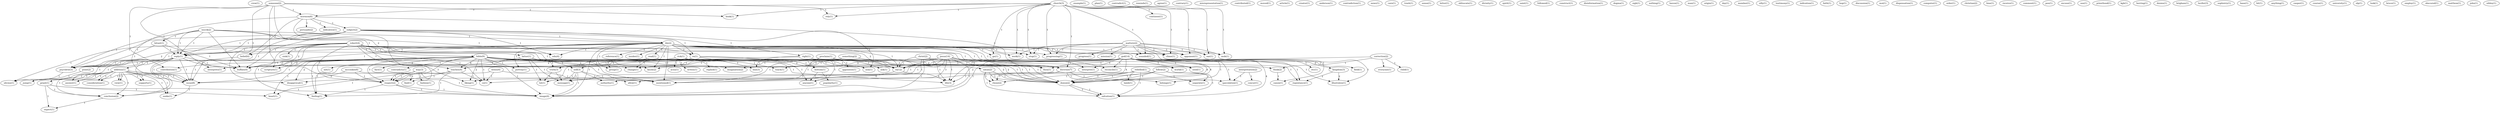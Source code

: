 digraph G {
  crew [ label="crew(1)" ];
  isscck [ label="isscck(2)" ];
  lds [ label="lds(2)" ];
  edu [ label="edu(4)" ];
  re [ label="re(1)" ];
  reply [ label="reply(1)" ];
  bitnet [ label="bitnet(1)" ];
  reply [ label="reply(1)" ];
  psyrobtw [ label="psyrobtw(3)" ];
  buffalo [ label="buffalo(4)" ];
  church [ label="church(3)" ];
  mormon [ label="mormon(6)" ];
  continent [ label="continent(1)" ];
  go [ label="go(1)" ];
  book [ label="book(1)" ];
  rely [ label="rely(1)" ];
  sounded [ label="sounded(1)" ];
  doctrine [ label="doctrine(7)" ];
  clime [ label="clime(1)" ];
  opponent [ label="opponent(1)" ];
  ear [ label="ear(1)" ];
  mob [ label="mob(1)" ];
  work [ label="work(1)" ];
  stop [ label="stop(1)" ];
  progressing [ label="progressing(1)" ];
  example [ label="example(1)" ];
  proclaim [ label="proclaim(1)" ];
  appointee [ label="appointee(1)" ];
  ask [ label="ask(1)" ];
  self [ label="self(3)" ];
  authority [ label="authority(1)" ];
  plan [ label="plan(1)" ];
  contradict [ label="contradict(1)" ];
  reminds [ label="reminds(1)" ];
  agree [ label="agree(1)" ];
  someone [ label="someone(2)" ];
  contribution [ label="contribution(1)" ];
  scripture [ label="scripture(1)" ];
  liking [ label="liking(1)" ];
  disapproval [ label="disapproval(1)" ];
  interprets [ label="interprets(1)" ];
  contrary [ label="contrary(1)" ];
  rebelled [ label="rebelled(1)" ];
  lamb [ label="lamb(1)" ];
  separate [ label="separate(1)" ];
  chose [ label="chose(2)" ];
  doesn [ label="doesn(1)" ];
  doesn [ label="doesn(2)" ];
  salvation [ label="salvation(1)" ];
  misrepresentation [ label="misrepresentation(1)" ];
  contributed [ label="contributed(1)" ];
  follow [ label="follow(2)" ];
  moved [ label="moved(1)" ];
  correction [ label="correction(2)" ];
  everyone [ label="everyone(1)" ];
  child [ label="child(1)" ];
  think [ label="think(2)" ];
  teaches [ label="teaches(4)" ];
  subject [ label="subject(2)" ];
  belief [ label="belief(4)" ];
  persuade [ label="persuade(2)" ];
  indicative [ label="indicative(1)" ];
  issue [ label="issue(8)" ];
  find [ label="find(1)" ];
  article [ label="article(1)" ];
  right [ label="right(1)" ];
  non [ label="non(1)" ];
  creator [ label="creator(1)" ];
  anderson [ label="anderson(1)" ];
  contradiction [ label="contradiction(1)" ];
  something [ label="something(2)" ];
  change [ label="change(1)" ];
  mentioned [ label="mentioned(1)" ];
  bottom [ label="bottom(1)" ];
  anyone [ label="anyone(1)" ];
  truth [ label="truth(3)" ];
  line [ label="line(3)" ];
  news [ label="news(1)" ];
  care [ label="care(1)" ];
  reference [ label="reference(1)" ];
  read [ label="read(1)" ];
  group [ label="group(1)" ];
  insider [ label="insider(1)" ];
  know [ label="know(2)" ];
  interpret [ label="interpret(1)" ];
  portray [ label="portray(1)" ];
  ra [ label="ra(12)" ];
  reconcile [ label="reconcile(1)" ];
  image [ label="image(4)" ];
  trash [ label="trash(1)" ];
  sense [ label="sense(1)" ];
  letter [ label="letter(1)" ];
  obfuscate [ label="obfuscate(1)" ];
  divinity [ label="divinity(1)" ];
  spirit [ label="spirit(1)" ];
  point [ label="point(2)" ];
  jump [ label="jump(1)" ];
  saint [ label="saint(1)" ];
  followed [ label="followed(1)" ];
  construct [ label="construct(1)" ];
  interpretation [ label="interpretation(2)" ];
  speculation [ label="speculation(1)" ];
  concur [ label="concur(1)" ];
  disinformation [ label="disinformation(1)" ];
  dogma [ label="dogma(1)" ];
  address [ label="address(1)" ];
  grant [ label="grant(1)" ];
  answer [ label="answer(1)" ];
  consideration [ label="consideration(1)" ];
  view [ label="view(1)" ];
  conclusion [ label="conclusion(2)" ];
  seeks [ label="seeks(1)" ];
  supports [ label="supports(1)" ];
  popularity [ label="popularity(1)" ];
  sigh [ label="sigh(1)" ];
  nothing [ label="nothing(1)" ];
  heart [ label="heart(1)" ];
  expect [ label="expect(1)" ];
  haven [ label="haven(1)" ];
  man [ label="man(1)" ];
  address [ label="address(1)" ];
  matters [ label="matters(2)" ];
  progress [ label="progress(1)" ];
  canon [ label="canon(1)" ];
  mission [ label="mission(1)" ];
  origin [ label="origin(1)" ];
  day [ label="day(1)" ];
  member [ label="member(1)" ];
  robert [ label="robert(4)" ];
  latter [ label="latter(1)" ];
  bible [ label="bible(9)" ];
  respect [ label="respect(1)" ];
  feeling [ label="feeling(1)" ];
  sink [ label="sink(1)" ];
  thou [ label="thou(1)" ];
  respect [ label="respect(2)" ];
  ubvms [ label="ubvms(1)" ];
  co [ label="co(1)" ];
  life [ label="life(3)" ];
  silly [ label="silly(1)" ];
  testimony [ label="testimony(1)" ];
  indication [ label="indication(1)" ];
  faith [ label="faith(1)" ];
  hop [ label="hop(1)" ];
  way [ label="way(3)" ];
  fashion [ label="fashion(1)" ];
  discussion [ label="discussion(1)" ];
  moi [ label="moi(1)" ];
  dispensation [ label="dispensation(1)" ];
  computer [ label="computer(1)" ];
  order [ label="order(1)" ];
  net [ label="net(1)" ];
  message [ label="message(1)" ];
  lot [ label="lot(1)" ];
  christian [ label="christian(2)" ];
  satan [ label="satan(2)" ];
  imagination [ label="imagination(2)" ];
  fact [ label="fact(1)" ];
  contradicts [ label="contradicts(1)" ];
  teach [ label="teach(1)" ];
  bias [ label="bias(1)" ];
  receive [ label="receive(1)" ];
  belongs [ label="belongs(1)" ];
  comment [ label="comment(1)" ];
  pen [ label="pen(1)" ];
  excuse [ label="excuse(1)" ];
  use [ label="use(1)" ];
  priesthood [ label="priesthood(1)" ];
  god [ label="god(14)" ];
  etc [ label="etc(1)" ];
  kingdom [ label="kingdom(3)" ];
  field [ label="field(1)" ];
  world [ label="world(1)" ];
  repentance [ label="repentance(1)" ];
  seed [ label="seed(1)" ];
  illustrates [ label="illustrates(1)" ];
  allow [ label="allow(1)" ];
  kgb [ label="kgb(1)" ];
  herring [ label="herring(1)" ];
  rick [ label="rick(1)" ];
  replied [ label="replied(1)" ];
  acsu [ label="acsu(1)" ];
  writes [ label="writes(1)" ];
  denies [ label="denies(1)" ];
  christ [ label="christ(2)" ];
  brigham [ label="brigham(1)" ];
  lucifer [ label="lucifer(3)" ];
  sophistry [ label="sophistry(1)" ];
  base [ label="base(1)" ];
  bit [ label="bit(1)" ];
  anything [ label="anything(1)" ];
  casper [ label="casper(1)" ];
  course [ label="course(1)" ];
  mcconkie [ label="mcconkie(6)" ];
  university [ label="university(1)" ];
  elp [ label="elp(1)" ];
  jesus [ label="jesus(14)" ];
  look [ label="look(1)" ];
  bruce [ label="bruce(1)" ];
  weiss [ label="weiss(4)" ];
  employ [ label="employ(1)" ];
  obscured [ label="obscured(1)" ];
  matthew [ label="matthew(1)" ];
  john [ label="john(1)" ];
  nibley [ label="nibley(1)" ];
  isscck -> lds [ label="1" ];
  isscck -> edu [ label="2" ];
  isscck -> re [ label="1" ];
  isscck -> reply [ label="1" ];
  isscck -> bitnet [ label="1" ];
  isscck -> reply [ label="1" ];
  isscck -> psyrobtw [ label="1" ];
  isscck -> buffalo [ label="1" ];
  church -> mormon [ label="1" ];
  church -> continent [ label="1" ];
  church -> go [ label="1" ];
  church -> book [ label="1" ];
  church -> rely [ label="1" ];
  church -> sounded [ label="1" ];
  church -> doctrine [ label="1" ];
  church -> clime [ label="1" ];
  church -> opponent [ label="1" ];
  church -> ear [ label="1" ];
  church -> mob [ label="1" ];
  church -> work [ label="1" ];
  church -> stop [ label="1" ];
  church -> progressing [ label="1" ];
  proclaim -> appointee [ label="1" ];
  proclaim -> ask [ label="1" ];
  proclaim -> self [ label="1" ];
  proclaim -> authority [ label="1" ];
  someone -> mormon [ label="1" ];
  someone -> book [ label="1" ];
  someone -> rely [ label="1" ];
  someone -> contribution [ label="1" ];
  someone -> scripture [ label="1" ];
  someone -> liking [ label="1" ];
  someone -> disapproval [ label="1" ];
  someone -> interprets [ label="1" ];
  rebelled -> lamb [ label="1" ];
  rebelled -> separate [ label="1" ];
  rebelled -> chose [ label="1" ];
  rebelled -> doesn [ label="1" ];
  rebelled -> doesn [ label="1" ];
  rebelled -> salvation [ label="1" ];
  follow -> separate [ label="1" ];
  follow -> chose [ label="1" ];
  follow -> doesn [ label="1" ];
  follow -> doesn [ label="1" ];
  follow -> salvation [ label="1" ];
  correction -> everyone [ label="1" ];
  correction -> child [ label="1" ];
  correction -> think [ label="1" ];
  correction -> teaches [ label="1" ];
  mormon -> subject [ label="1" ];
  mormon -> belief [ label="3" ];
  mormon -> doctrine [ label="3" ];
  mormon -> persuade [ label="1" ];
  mormon -> indicative [ label="1" ];
  mormon -> issue [ label="1" ];
  mormon -> find [ label="1" ];
  subject -> right [ label="1" ];
  subject -> lds [ label="1" ];
  subject -> edu [ label="1" ];
  subject -> re [ label="1" ];
  subject -> reply [ label="1" ];
  subject -> reply [ label="1" ];
  subject -> non [ label="1" ];
  subject -> psyrobtw [ label="1" ];
  subject -> buffalo [ label="1" ];
  subject -> issue [ label="1" ];
  something -> change [ label="1" ];
  something -> teaches [ label="1" ];
  something -> doesn [ label="1" ];
  something -> doesn [ label="1" ];
  something -> mentioned [ label="1" ];
  right -> bottom [ label="1" ];
  right -> anyone [ label="1" ];
  right -> non [ label="1" ];
  right -> truth [ label="1" ];
  right -> line [ label="1" ];
  lds -> go [ label="1" ];
  lds -> edu [ label="1" ];
  lds -> belief [ label="1" ];
  lds -> re [ label="1" ];
  lds -> reference [ label="1" ];
  lds -> reply [ label="1" ];
  lds -> read [ label="1" ];
  lds -> group [ label="1" ];
  lds -> sounded [ label="1" ];
  lds -> doctrine [ label="1" ];
  lds -> insider [ label="1" ];
  lds -> clime [ label="1" ];
  lds -> reply [ label="1" ];
  lds -> psyrobtw [ label="1" ];
  lds -> opponent [ label="1" ];
  lds -> know [ label="1" ];
  lds -> interpret [ label="1" ];
  lds -> ear [ label="1" ];
  lds -> buffalo [ label="1" ];
  lds -> portray [ label="1" ];
  lds -> mob [ label="1" ];
  lds -> work [ label="1" ];
  lds -> ra [ label="1" ];
  lds -> stop [ label="1" ];
  lds -> progressing [ label="1" ];
  lds -> reconcile [ label="1" ];
  lds -> image [ label="1" ];
  lds -> mentioned [ label="1" ];
  point -> jump [ label="1" ];
  belief -> issue [ label="1" ];
  interpretation -> speculation [ label="1" ];
  interpretation -> concur [ label="1" ];
  re -> bottom [ label="1" ];
  re -> anyone [ label="1" ];
  re -> psyrobtw [ label="1" ];
  re -> buffalo [ label="1" ];
  re -> truth [ label="1" ];
  re -> line [ label="1" ];
  address -> grant [ label="1" ];
  address -> jump [ label="1" ];
  address -> answer [ label="1" ];
  address -> consideration [ label="1" ];
  address -> view [ label="1" ];
  address -> conclusion [ label="1" ];
  address -> issue [ label="1" ];
  address -> seeks [ label="1" ];
  address -> supports [ label="1" ];
  bottom -> popularity [ label="1" ];
  bottom -> anyone [ label="1" ];
  grant -> heart [ label="1" ];
  grant -> conclusion [ label="1" ];
  grant -> expect [ label="1" ];
  grant -> image [ label="1" ];
  reply -> jump [ label="1" ];
  reply -> address [ label="1" ];
  reply -> answer [ label="1" ];
  reply -> psyrobtw [ label="1" ];
  reply -> buffalo [ label="1" ];
  reply -> conclusion [ label="1" ];
  reply -> issue [ label="1" ];
  matters -> sounded [ label="1" ];
  matters -> clime [ label="1" ];
  matters -> progress [ label="1" ];
  matters -> opponent [ label="1" ];
  matters -> ear [ label="1" ];
  matters -> canon [ label="1" ];
  matters -> mob [ label="1" ];
  matters -> mission [ label="1" ];
  matters -> work [ label="1" ];
  matters -> stop [ label="1" ];
  matters -> progressing [ label="1" ];
  robert -> latter [ label="1" ];
  robert -> bible [ label="1" ];
  robert -> teaches [ label="1" ];
  robert -> reply [ label="1" ];
  robert -> respect [ label="1" ];
  robert -> psyrobtw [ label="2" ];
  robert -> know [ label="1" ];
  robert -> feeling [ label="1" ];
  robert -> buffalo [ label="2" ];
  robert -> sink [ label="1" ];
  robert -> thou [ label="1" ];
  robert -> respect [ label="1" ];
  robert -> ra [ label="2" ];
  robert -> ubvms [ label="1" ];
  robert -> co [ label="1" ];
  robert -> mentioned [ label="1" ];
  robert -> life [ label="1" ];
  read -> group [ label="1" ];
  read -> change [ label="1" ];
  read -> teaches [ label="1" ];
  read -> doesn [ label="1" ];
  read -> doesn [ label="1" ];
  way -> fashion [ label="1" ];
  way -> heart [ label="1" ];
  way -> respect [ label="1" ];
  way -> respect [ label="1" ];
  way -> image [ label="1" ];
  bitnet -> reply [ label="1" ];
  bitnet -> psyrobtw [ label="1" ];
  bitnet -> buffalo [ label="1" ];
  latter -> self [ label="1" ];
  latter -> feeling [ label="1" ];
  latter -> net [ label="1" ];
  latter -> truth [ label="1" ];
  latter -> message [ label="1" ];
  latter -> lot [ label="1" ];
  bible -> think [ label="2" ];
  bible -> contribution [ label="1" ];
  bible -> heart [ label="1" ];
  bible -> satan [ label="1" ];
  bible -> change [ label="2" ];
  bible -> doctrine [ label="3" ];
  bible -> teaches [ label="6" ];
  bible -> respect [ label="3" ];
  bible -> scripture [ label="2" ];
  bible -> imagination [ label="1" ];
  bible -> fact [ label="2" ];
  bible -> contradicts [ label="1" ];
  bible -> liking [ label="2" ];
  bible -> teach [ label="1" ];
  bible -> feeling [ label="1" ];
  bible -> portray [ label="1" ];
  bible -> disapproval [ label="2" ];
  bible -> issue [ label="1" ];
  bible -> interprets [ label="2" ];
  bible -> respect [ label="3" ];
  bible -> doesn [ label="2" ];
  bible -> ra [ label="2" ];
  bible -> doesn [ label="2" ];
  bible -> co [ label="1" ];
  bible -> image [ label="1" ];
  bible -> mentioned [ label="1" ];
  bible -> life [ label="1" ];
  think -> canon [ label="1" ];
  address -> answer [ label="1" ];
  address -> consideration [ label="1" ];
  address -> view [ label="1" ];
  address -> conclusion [ label="1" ];
  address -> issue [ label="1" ];
  address -> seeks [ label="1" ];
  address -> supports [ label="1" ];
  satan -> chose [ label="1" ];
  satan -> doesn [ label="1" ];
  satan -> doesn [ label="1" ];
  satan -> salvation [ label="1" ];
  doctrine -> liking [ label="1" ];
  doctrine -> belongs [ label="1" ];
  doctrine -> speculation [ label="1" ];
  doctrine -> disapproval [ label="1" ];
  teaches -> respect [ label="1" ];
  teaches -> feeling [ label="1" ];
  teaches -> respect [ label="1" ];
  teaches -> co [ label="1" ];
  reply -> psyrobtw [ label="1" ];
  reply -> buffalo [ label="1" ];
  reply -> conclusion [ label="1" ];
  reply -> issue [ label="1" ];
  respect -> feeling [ label="1" ];
  respect -> image [ label="1" ];
  god -> imagination [ label="1" ];
  god -> etc [ label="1" ];
  god -> know [ label="3" ];
  god -> interpret [ label="1" ];
  god -> teach [ label="2" ];
  god -> belongs [ label="1" ];
  god -> speculation [ label="1" ];
  god -> thou [ label="1" ];
  god -> kingdom [ label="2" ];
  god -> chose [ label="4" ];
  god -> doesn [ label="4" ];
  god -> field [ label="1" ];
  god -> ra [ label="2" ];
  god -> world [ label="1" ];
  god -> doesn [ label="4" ];
  god -> repentance [ label="1" ];
  god -> reconcile [ label="1" ];
  god -> salvation [ label="4" ];
  god -> seed [ label="1" ];
  god -> illustrates [ label="1" ];
  god -> image [ label="1" ];
  god -> life [ label="2" ];
  self -> authority [ label="1" ];
  self -> allow [ label="1" ];
  self -> message [ label="1" ];
  self -> image [ label="1" ];
  self -> lot [ label="1" ];
  rick -> psyrobtw [ label="1" ];
  rick -> buffalo [ label="2" ];
  rick -> replied [ label="1" ];
  rick -> acsu [ label="1" ];
  rick -> ra [ label="1" ];
  rick -> writes [ label="1" ];
  psyrobtw -> ubvms [ label="1" ];
  christ -> thou [ label="1" ];
  christ -> allow [ label="1" ];
  christ -> ra [ label="1" ];
  christ -> image [ label="1" ];
  christ -> life [ label="1" ];
  truth -> message [ label="1" ];
  truth -> lot [ label="1" ];
  conclusion -> expect [ label="1" ];
  kingdom -> repentance [ label="2" ];
  kingdom -> illustrates [ label="2" ];
  mcconkie -> issue [ label="2" ];
  mcconkie -> respect [ label="1" ];
  mcconkie -> find [ label="1" ];
  issue -> seeks [ label="1" ];
  respect -> image [ label="1" ];
  doesn -> salvation [ label="1" ];
  jesus -> ra [ label="4" ];
  jesus -> world [ label="1" ];
  jesus -> repentance [ label="1" ];
  jesus -> message [ label="1" ];
  jesus -> seed [ label="1" ];
  jesus -> co [ label="1" ];
  jesus -> illustrates [ label="1" ];
  jesus -> image [ label="1" ];
  jesus -> lot [ label="1" ];
  jesus -> mentioned [ label="3" ];
  jesus -> life [ label="1" ];
  ra -> mentioned [ label="4" ];
  ra -> life [ label="4" ];
  doesn -> salvation [ label="1" ];
  weiss -> ubvms [ label="1" ];
  weiss -> co [ label="1" ];
  weiss -> mentioned [ label="1" ];
}
